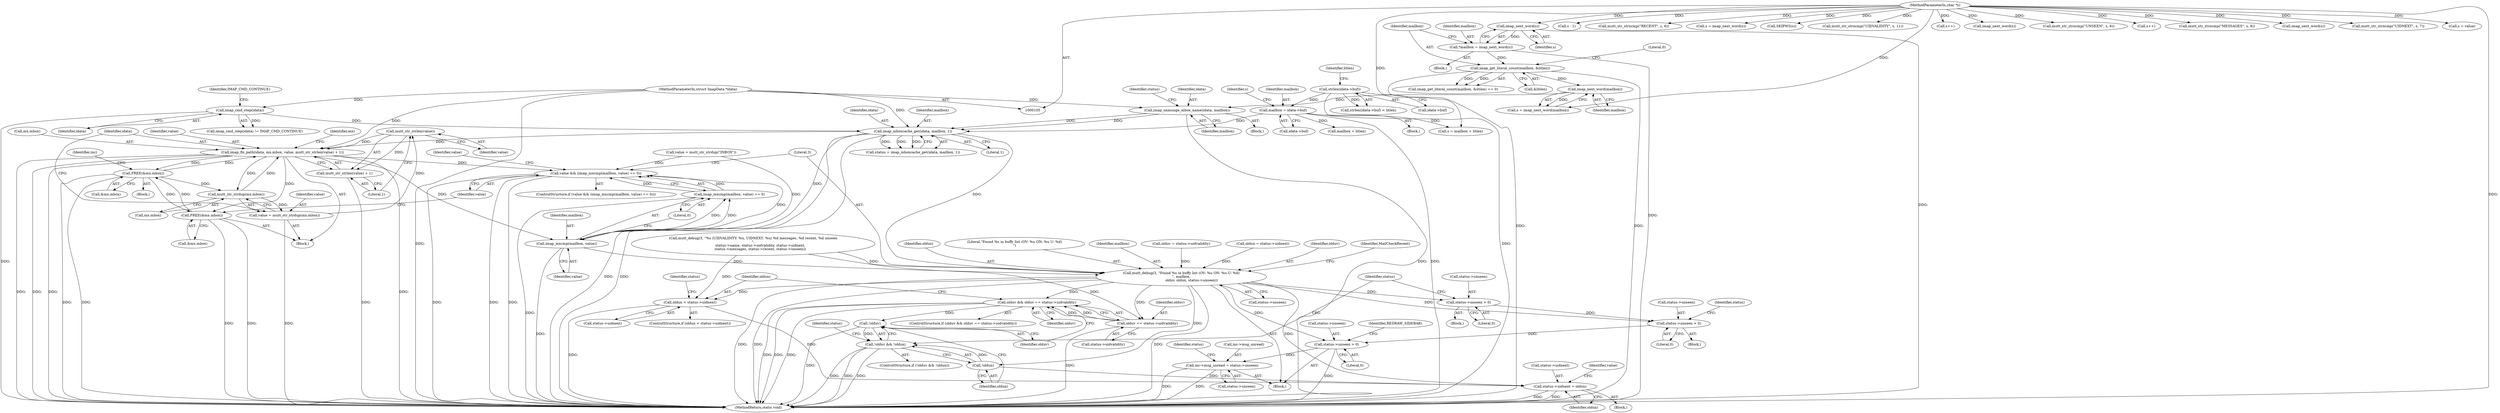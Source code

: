 digraph "0_neomutt_3c49c44be9b459d9c616bcaef6eb5d51298c1741@API" {
"1000468" [label="(Call,mutt_str_strlen(value))"];
"1000455" [label="(Call,value = mutt_str_strdup(mx.mbox))"];
"1000457" [label="(Call,mutt_str_strdup(mx.mbox))"];
"1000579" [label="(Call,FREE(&mx.mbox))"];
"1000471" [label="(Call,FREE(&mx.mbox))"];
"1000461" [label="(Call,imap_fix_path(idata, mx.mbox, value, mutt_str_strlen(value) + 1))"];
"1000202" [label="(Call,imap_mboxcache_get(idata, mailbox, 1))"];
"1000145" [label="(Call,imap_cmd_step(idata))"];
"1000106" [label="(MethodParameterIn,struct ImapData *idata)"];
"1000197" [label="(Call,imap_unmunge_mbox_name(idata, mailbox))"];
"1000189" [label="(Call,imap_next_word(mailbox))"];
"1000137" [label="(Call,imap_get_literal_count(mailbox, &litlen))"];
"1000131" [label="(Call,*mailbox = imap_next_word(s))"];
"1000133" [label="(Call,imap_next_word(s))"];
"1000107" [label="(MethodParameterIn,char *s)"];
"1000167" [label="(Call,mailbox = idata->buf)"];
"1000157" [label="(Call,strlen(idata->buf))"];
"1000468" [label="(Call,mutt_str_strlen(value))"];
"1000467" [label="(Call,mutt_str_strlen(value) + 1)"];
"1000482" [label="(Call,value && (imap_mxcmp(mailbox, value) == 0))"];
"1000485" [label="(Call,imap_mxcmp(mailbox, value))"];
"1000484" [label="(Call,imap_mxcmp(mailbox, value) == 0)"];
"1000490" [label="(Call,mutt_debug(3, \"Found %s in buffy list (OV: %u ON: %u U: %d)\n\", mailbox,\n                   olduv, oldun, status->unseen))"];
"1000503" [label="(Call,olduv && olduv == status->uidvalidity)"];
"1000525" [label="(Call,!olduv)"];
"1000524" [label="(Call,!olduv && !oldun)"];
"1000505" [label="(Call,olduv == status->uidvalidity)"];
"1000512" [label="(Call,oldun < status->uidnext)"];
"1000567" [label="(Call,status->uidnext = oldun)"];
"1000517" [label="(Call,status->unseen > 0)"];
"1000536" [label="(Call,status->unseen > 0)"];
"1000542" [label="(Call,status->unseen > 0)"];
"1000559" [label="(Call,inc->msg_unread = status->unseen)"];
"1000527" [label="(Call,!oldun)"];
"1000490" [label="(Call,mutt_debug(3, \"Found %s in buffy list (OV: %u ON: %u U: %d)\n\", mailbox,\n                   olduv, oldun, status->unseen))"];
"1000141" [label="(Literal,0)"];
"1000193" [label="(Call,s - 1)"];
"1000202" [label="(Call,imap_mboxcache_get(idata, mailbox, 1))"];
"1000491" [label="(Literal,3)"];
"1000295" [label="(Call,mutt_str_strncmp(\"RECENT\", s, 6))"];
"1000156" [label="(Call,strlen(idata->buf) < litlen)"];
"1000518" [label="(Call,status->unseen)"];
"1000532" [label="(Identifier,status)"];
"1000355" [label="(Call,s = imap_next_word(s))"];
"1000537" [label="(Call,status->unseen)"];
"1000157" [label="(Call,strlen(idata->buf))"];
"1000139" [label="(Call,&litlen)"];
"1000566" [label="(Block,)"];
"1000528" [label="(Identifier,oldun)"];
"1000186" [label="(Block,)"];
"1000461" [label="(Call,imap_fix_path(idata, mx.mbox, value, mutt_str_strlen(value) + 1))"];
"1000507" [label="(Call,status->uidvalidity)"];
"1000523" [label="(ControlStructure,if (!olduv && !oldun))"];
"1000477" [label="(Call,value = mutt_str_strdup(\"INBOX\"))"];
"1000454" [label="(Block,)"];
"1000200" [label="(Call,status = imap_mboxcache_get(idata, mailbox, 1))"];
"1000187" [label="(Call,s = imap_next_word(mailbox))"];
"1000106" [label="(MethodParameterIn,struct ImapData *idata)"];
"1000183" [label="(Call,SKIPWS(s))"];
"1000138" [label="(Identifier,mailbox)"];
"1000486" [label="(Identifier,mailbox)"];
"1000517" [label="(Call,status->unseen > 0)"];
"1000584" [label="(MethodReturn,static void)"];
"1000538" [label="(Identifier,status)"];
"1000471" [label="(Call,FREE(&mx.mbox))"];
"1000321" [label="(Call,mutt_str_strncmp(\"UIDVALIDITY\", s, 11))"];
"1000527" [label="(Call,!oldun)"];
"1000172" [label="(Call,s = mailbox + litlen)"];
"1000568" [label="(Call,status->uidnext)"];
"1000203" [label="(Identifier,idata)"];
"1000168" [label="(Identifier,mailbox)"];
"1000181" [label="(Call,s++)"];
"1000174" [label="(Call,mailbox + litlen)"];
"1000204" [label="(Identifier,mailbox)"];
"1000137" [label="(Call,imap_get_literal_count(mailbox, &litlen))"];
"1000147" [label="(Identifier,IMAP_CMD_CONTINUE)"];
"1000146" [label="(Identifier,idata)"];
"1000536" [label="(Call,status->unseen > 0)"];
"1000198" [label="(Identifier,idata)"];
"1000525" [label="(Call,!olduv)"];
"1000474" [label="(Identifier,mx)"];
"1000543" [label="(Call,status->unseen)"];
"1000408" [label="(Identifier,inc)"];
"1000513" [label="(Identifier,oldun)"];
"1000563" [label="(Call,status->unseen)"];
"1000578" [label="(Identifier,value)"];
"1000544" [label="(Identifier,status)"];
"1000161" [label="(Identifier,litlen)"];
"1000485" [label="(Call,imap_mxcmp(mailbox, value))"];
"1000526" [label="(Identifier,olduv)"];
"1000521" [label="(Literal,0)"];
"1000496" [label="(Call,status->unseen)"];
"1000359" [label="(Call,mutt_debug(3, \"%s (UIDVALIDITY: %u, UIDNEXT: %u) %d messages, %d recent, %d unseen\n\",\n             status->name, status->uidvalidity, status->uidnext,\n             status->messages, status->recent, status->unseen))"];
"1000546" [label="(Literal,0)"];
"1000173" [label="(Identifier,s)"];
"1000511" [label="(ControlStructure,if (oldun < status->uidnext))"];
"1000470" [label="(Literal,1)"];
"1000134" [label="(Identifier,s)"];
"1000357" [label="(Call,imap_next_word(s))"];
"1000169" [label="(Call,idata->buf)"];
"1000505" [label="(Call,olduv == status->uidvalidity)"];
"1000502" [label="(ControlStructure,if (olduv && olduv == status->uidvalidity))"];
"1000514" [label="(Call,status->uidnext)"];
"1000559" [label="(Call,inc->msg_unread = status->unseen)"];
"1000334" [label="(Call,mutt_str_strncmp(\"UNSEEN\", s, 6))"];
"1000569" [label="(Identifier,status)"];
"1000144" [label="(Call,imap_cmd_step(idata) != IMAP_CMD_CONTINUE)"];
"1000489" [label="(Block,)"];
"1000488" [label="(Literal,0)"];
"1000472" [label="(Call,&mx.mbox)"];
"1000458" [label="(Call,mx.mbox)"];
"1000580" [label="(Call,&mx.mbox)"];
"1000482" [label="(Call,value && (imap_mxcmp(mailbox, value) == 0))"];
"1000504" [label="(Identifier,olduv)"];
"1000466" [label="(Identifier,value)"];
"1000219" [label="(Call,s++)"];
"1000481" [label="(ControlStructure,if (value && (imap_mxcmp(mailbox, value) == 0)))"];
"1000412" [label="(Block,)"];
"1000542" [label="(Call,status->unseen > 0)"];
"1000492" [label="(Literal,\"Found %s in buffy list (OV: %u ON: %u U: %d)\n\")"];
"1000510" [label="(Block,)"];
"1000512" [label="(Call,oldun < status->uidnext)"];
"1000579" [label="(Call,FREE(&mx.mbox))"];
"1000131" [label="(Call,*mailbox = imap_next_word(s))"];
"1000493" [label="(Identifier,mailbox)"];
"1000132" [label="(Identifier,mailbox)"];
"1000457" [label="(Call,mutt_str_strdup(mx.mbox))"];
"1000278" [label="(Call,mutt_str_strncmp(\"MESSAGES\", s, 8))"];
"1000469" [label="(Identifier,value)"];
"1000549" [label="(Identifier,REDRAW_SIDEBAR)"];
"1000540" [label="(Literal,0)"];
"1000524" [label="(Call,!olduv && !oldun)"];
"1000455" [label="(Call,value = mutt_str_strdup(mx.mbox))"];
"1000145" [label="(Call,imap_cmd_step(idata))"];
"1000206" [label="(Call,olduv = status->uidvalidity)"];
"1000142" [label="(Block,)"];
"1000205" [label="(Literal,1)"];
"1000456" [label="(Identifier,value)"];
"1000238" [label="(Call,imap_next_word(s))"];
"1000308" [label="(Call,mutt_str_strncmp(\"UIDNEXT\", s, 7))"];
"1000201" [label="(Identifier,status)"];
"1000467" [label="(Call,mutt_str_strlen(value) + 1)"];
"1000211" [label="(Call,oldun = status->uidnext)"];
"1000167" [label="(Call,mailbox = idata->buf)"];
"1000494" [label="(Identifier,olduv)"];
"1000483" [label="(Identifier,value)"];
"1000500" [label="(Identifier,MailCheckRecent)"];
"1000462" [label="(Identifier,idata)"];
"1000519" [label="(Identifier,status)"];
"1000574" [label="(Identifier,value)"];
"1000567" [label="(Call,status->uidnext = oldun)"];
"1000197" [label="(Call,imap_unmunge_mbox_name(idata, mailbox))"];
"1000189" [label="(Call,imap_next_word(mailbox))"];
"1000506" [label="(Identifier,olduv)"];
"1000571" [label="(Identifier,oldun)"];
"1000107" [label="(MethodParameterIn,char *s)"];
"1000190" [label="(Identifier,mailbox)"];
"1000463" [label="(Call,mx.mbox)"];
"1000136" [label="(Call,imap_get_literal_count(mailbox, &litlen) == 0)"];
"1000560" [label="(Call,inc->msg_unread)"];
"1000503" [label="(Call,olduv && olduv == status->uidvalidity)"];
"1000484" [label="(Call,imap_mxcmp(mailbox, value) == 0)"];
"1000468" [label="(Call,mutt_str_strlen(value))"];
"1000133" [label="(Call,imap_next_word(s))"];
"1000158" [label="(Call,idata->buf)"];
"1000199" [label="(Identifier,mailbox)"];
"1000501" [label="(Block,)"];
"1000344" [label="(Call,s = value)"];
"1000108" [label="(Block,)"];
"1000487" [label="(Identifier,value)"];
"1000495" [label="(Identifier,oldun)"];
"1000468" -> "1000467"  [label="AST: "];
"1000468" -> "1000469"  [label="CFG: "];
"1000469" -> "1000468"  [label="AST: "];
"1000470" -> "1000468"  [label="CFG: "];
"1000468" -> "1000461"  [label="DDG: "];
"1000468" -> "1000467"  [label="DDG: "];
"1000455" -> "1000468"  [label="DDG: "];
"1000455" -> "1000454"  [label="AST: "];
"1000455" -> "1000457"  [label="CFG: "];
"1000456" -> "1000455"  [label="AST: "];
"1000457" -> "1000455"  [label="AST: "];
"1000462" -> "1000455"  [label="CFG: "];
"1000455" -> "1000584"  [label="DDG: "];
"1000457" -> "1000455"  [label="DDG: "];
"1000457" -> "1000458"  [label="CFG: "];
"1000458" -> "1000457"  [label="AST: "];
"1000579" -> "1000457"  [label="DDG: "];
"1000461" -> "1000457"  [label="DDG: "];
"1000457" -> "1000461"  [label="DDG: "];
"1000579" -> "1000412"  [label="AST: "];
"1000579" -> "1000580"  [label="CFG: "];
"1000580" -> "1000579"  [label="AST: "];
"1000408" -> "1000579"  [label="CFG: "];
"1000579" -> "1000584"  [label="DDG: "];
"1000579" -> "1000584"  [label="DDG: "];
"1000579" -> "1000461"  [label="DDG: "];
"1000579" -> "1000471"  [label="DDG: "];
"1000471" -> "1000579"  [label="DDG: "];
"1000461" -> "1000579"  [label="DDG: "];
"1000471" -> "1000454"  [label="AST: "];
"1000471" -> "1000472"  [label="CFG: "];
"1000472" -> "1000471"  [label="AST: "];
"1000483" -> "1000471"  [label="CFG: "];
"1000471" -> "1000584"  [label="DDG: "];
"1000471" -> "1000584"  [label="DDG: "];
"1000461" -> "1000471"  [label="DDG: "];
"1000461" -> "1000454"  [label="AST: "];
"1000461" -> "1000467"  [label="CFG: "];
"1000462" -> "1000461"  [label="AST: "];
"1000463" -> "1000461"  [label="AST: "];
"1000466" -> "1000461"  [label="AST: "];
"1000467" -> "1000461"  [label="AST: "];
"1000474" -> "1000461"  [label="CFG: "];
"1000461" -> "1000584"  [label="DDG: "];
"1000461" -> "1000584"  [label="DDG: "];
"1000461" -> "1000584"  [label="DDG: "];
"1000461" -> "1000584"  [label="DDG: "];
"1000202" -> "1000461"  [label="DDG: "];
"1000106" -> "1000461"  [label="DDG: "];
"1000461" -> "1000482"  [label="DDG: "];
"1000461" -> "1000485"  [label="DDG: "];
"1000202" -> "1000200"  [label="AST: "];
"1000202" -> "1000205"  [label="CFG: "];
"1000203" -> "1000202"  [label="AST: "];
"1000204" -> "1000202"  [label="AST: "];
"1000205" -> "1000202"  [label="AST: "];
"1000200" -> "1000202"  [label="CFG: "];
"1000202" -> "1000584"  [label="DDG: "];
"1000202" -> "1000584"  [label="DDG: "];
"1000202" -> "1000200"  [label="DDG: "];
"1000202" -> "1000200"  [label="DDG: "];
"1000202" -> "1000200"  [label="DDG: "];
"1000145" -> "1000202"  [label="DDG: "];
"1000197" -> "1000202"  [label="DDG: "];
"1000197" -> "1000202"  [label="DDG: "];
"1000106" -> "1000202"  [label="DDG: "];
"1000167" -> "1000202"  [label="DDG: "];
"1000202" -> "1000485"  [label="DDG: "];
"1000202" -> "1000490"  [label="DDG: "];
"1000145" -> "1000144"  [label="AST: "];
"1000145" -> "1000146"  [label="CFG: "];
"1000146" -> "1000145"  [label="AST: "];
"1000147" -> "1000145"  [label="CFG: "];
"1000145" -> "1000584"  [label="DDG: "];
"1000145" -> "1000144"  [label="DDG: "];
"1000106" -> "1000145"  [label="DDG: "];
"1000106" -> "1000105"  [label="AST: "];
"1000106" -> "1000584"  [label="DDG: "];
"1000106" -> "1000197"  [label="DDG: "];
"1000197" -> "1000186"  [label="AST: "];
"1000197" -> "1000199"  [label="CFG: "];
"1000198" -> "1000197"  [label="AST: "];
"1000199" -> "1000197"  [label="AST: "];
"1000201" -> "1000197"  [label="CFG: "];
"1000197" -> "1000584"  [label="DDG: "];
"1000189" -> "1000197"  [label="DDG: "];
"1000189" -> "1000187"  [label="AST: "];
"1000189" -> "1000190"  [label="CFG: "];
"1000190" -> "1000189"  [label="AST: "];
"1000187" -> "1000189"  [label="CFG: "];
"1000189" -> "1000187"  [label="DDG: "];
"1000137" -> "1000189"  [label="DDG: "];
"1000137" -> "1000136"  [label="AST: "];
"1000137" -> "1000139"  [label="CFG: "];
"1000138" -> "1000137"  [label="AST: "];
"1000139" -> "1000137"  [label="AST: "];
"1000141" -> "1000137"  [label="CFG: "];
"1000137" -> "1000584"  [label="DDG: "];
"1000137" -> "1000584"  [label="DDG: "];
"1000137" -> "1000136"  [label="DDG: "];
"1000137" -> "1000136"  [label="DDG: "];
"1000131" -> "1000137"  [label="DDG: "];
"1000131" -> "1000108"  [label="AST: "];
"1000131" -> "1000133"  [label="CFG: "];
"1000132" -> "1000131"  [label="AST: "];
"1000133" -> "1000131"  [label="AST: "];
"1000138" -> "1000131"  [label="CFG: "];
"1000131" -> "1000584"  [label="DDG: "];
"1000133" -> "1000131"  [label="DDG: "];
"1000133" -> "1000134"  [label="CFG: "];
"1000134" -> "1000133"  [label="AST: "];
"1000133" -> "1000584"  [label="DDG: "];
"1000107" -> "1000133"  [label="DDG: "];
"1000107" -> "1000105"  [label="AST: "];
"1000107" -> "1000584"  [label="DDG: "];
"1000107" -> "1000172"  [label="DDG: "];
"1000107" -> "1000181"  [label="DDG: "];
"1000107" -> "1000183"  [label="DDG: "];
"1000107" -> "1000187"  [label="DDG: "];
"1000107" -> "1000193"  [label="DDG: "];
"1000107" -> "1000219"  [label="DDG: "];
"1000107" -> "1000238"  [label="DDG: "];
"1000107" -> "1000278"  [label="DDG: "];
"1000107" -> "1000295"  [label="DDG: "];
"1000107" -> "1000308"  [label="DDG: "];
"1000107" -> "1000321"  [label="DDG: "];
"1000107" -> "1000334"  [label="DDG: "];
"1000107" -> "1000344"  [label="DDG: "];
"1000107" -> "1000355"  [label="DDG: "];
"1000107" -> "1000357"  [label="DDG: "];
"1000167" -> "1000142"  [label="AST: "];
"1000167" -> "1000169"  [label="CFG: "];
"1000168" -> "1000167"  [label="AST: "];
"1000169" -> "1000167"  [label="AST: "];
"1000173" -> "1000167"  [label="CFG: "];
"1000167" -> "1000584"  [label="DDG: "];
"1000157" -> "1000167"  [label="DDG: "];
"1000167" -> "1000172"  [label="DDG: "];
"1000167" -> "1000174"  [label="DDG: "];
"1000157" -> "1000156"  [label="AST: "];
"1000157" -> "1000158"  [label="CFG: "];
"1000158" -> "1000157"  [label="AST: "];
"1000161" -> "1000157"  [label="CFG: "];
"1000157" -> "1000584"  [label="DDG: "];
"1000157" -> "1000156"  [label="DDG: "];
"1000467" -> "1000470"  [label="CFG: "];
"1000470" -> "1000467"  [label="AST: "];
"1000467" -> "1000584"  [label="DDG: "];
"1000482" -> "1000481"  [label="AST: "];
"1000482" -> "1000483"  [label="CFG: "];
"1000482" -> "1000484"  [label="CFG: "];
"1000483" -> "1000482"  [label="AST: "];
"1000484" -> "1000482"  [label="AST: "];
"1000491" -> "1000482"  [label="CFG: "];
"1000578" -> "1000482"  [label="CFG: "];
"1000482" -> "1000584"  [label="DDG: "];
"1000482" -> "1000584"  [label="DDG: "];
"1000482" -> "1000584"  [label="DDG: "];
"1000477" -> "1000482"  [label="DDG: "];
"1000485" -> "1000482"  [label="DDG: "];
"1000484" -> "1000482"  [label="DDG: "];
"1000484" -> "1000482"  [label="DDG: "];
"1000485" -> "1000484"  [label="AST: "];
"1000485" -> "1000487"  [label="CFG: "];
"1000486" -> "1000485"  [label="AST: "];
"1000487" -> "1000485"  [label="AST: "];
"1000488" -> "1000485"  [label="CFG: "];
"1000485" -> "1000584"  [label="DDG: "];
"1000485" -> "1000484"  [label="DDG: "];
"1000485" -> "1000484"  [label="DDG: "];
"1000477" -> "1000485"  [label="DDG: "];
"1000485" -> "1000490"  [label="DDG: "];
"1000484" -> "1000488"  [label="CFG: "];
"1000488" -> "1000484"  [label="AST: "];
"1000484" -> "1000584"  [label="DDG: "];
"1000490" -> "1000489"  [label="AST: "];
"1000490" -> "1000496"  [label="CFG: "];
"1000491" -> "1000490"  [label="AST: "];
"1000492" -> "1000490"  [label="AST: "];
"1000493" -> "1000490"  [label="AST: "];
"1000494" -> "1000490"  [label="AST: "];
"1000495" -> "1000490"  [label="AST: "];
"1000496" -> "1000490"  [label="AST: "];
"1000500" -> "1000490"  [label="CFG: "];
"1000490" -> "1000584"  [label="DDG: "];
"1000490" -> "1000584"  [label="DDG: "];
"1000490" -> "1000584"  [label="DDG: "];
"1000206" -> "1000490"  [label="DDG: "];
"1000211" -> "1000490"  [label="DDG: "];
"1000359" -> "1000490"  [label="DDG: "];
"1000490" -> "1000503"  [label="DDG: "];
"1000490" -> "1000505"  [label="DDG: "];
"1000490" -> "1000512"  [label="DDG: "];
"1000490" -> "1000517"  [label="DDG: "];
"1000490" -> "1000527"  [label="DDG: "];
"1000490" -> "1000536"  [label="DDG: "];
"1000490" -> "1000542"  [label="DDG: "];
"1000490" -> "1000567"  [label="DDG: "];
"1000503" -> "1000502"  [label="AST: "];
"1000503" -> "1000504"  [label="CFG: "];
"1000503" -> "1000505"  [label="CFG: "];
"1000504" -> "1000503"  [label="AST: "];
"1000505" -> "1000503"  [label="AST: "];
"1000513" -> "1000503"  [label="CFG: "];
"1000526" -> "1000503"  [label="CFG: "];
"1000503" -> "1000584"  [label="DDG: "];
"1000503" -> "1000584"  [label="DDG: "];
"1000503" -> "1000584"  [label="DDG: "];
"1000505" -> "1000503"  [label="DDG: "];
"1000505" -> "1000503"  [label="DDG: "];
"1000503" -> "1000525"  [label="DDG: "];
"1000525" -> "1000524"  [label="AST: "];
"1000525" -> "1000526"  [label="CFG: "];
"1000526" -> "1000525"  [label="AST: "];
"1000528" -> "1000525"  [label="CFG: "];
"1000524" -> "1000525"  [label="CFG: "];
"1000525" -> "1000584"  [label="DDG: "];
"1000525" -> "1000524"  [label="DDG: "];
"1000524" -> "1000523"  [label="AST: "];
"1000524" -> "1000527"  [label="CFG: "];
"1000527" -> "1000524"  [label="AST: "];
"1000532" -> "1000524"  [label="CFG: "];
"1000538" -> "1000524"  [label="CFG: "];
"1000524" -> "1000584"  [label="DDG: "];
"1000524" -> "1000584"  [label="DDG: "];
"1000524" -> "1000584"  [label="DDG: "];
"1000527" -> "1000524"  [label="DDG: "];
"1000505" -> "1000507"  [label="CFG: "];
"1000506" -> "1000505"  [label="AST: "];
"1000507" -> "1000505"  [label="AST: "];
"1000505" -> "1000584"  [label="DDG: "];
"1000359" -> "1000505"  [label="DDG: "];
"1000512" -> "1000511"  [label="AST: "];
"1000512" -> "1000514"  [label="CFG: "];
"1000513" -> "1000512"  [label="AST: "];
"1000514" -> "1000512"  [label="AST: "];
"1000519" -> "1000512"  [label="CFG: "];
"1000512" -> "1000584"  [label="DDG: "];
"1000359" -> "1000512"  [label="DDG: "];
"1000512" -> "1000567"  [label="DDG: "];
"1000567" -> "1000566"  [label="AST: "];
"1000567" -> "1000571"  [label="CFG: "];
"1000568" -> "1000567"  [label="AST: "];
"1000571" -> "1000567"  [label="AST: "];
"1000574" -> "1000567"  [label="CFG: "];
"1000567" -> "1000584"  [label="DDG: "];
"1000567" -> "1000584"  [label="DDG: "];
"1000527" -> "1000567"  [label="DDG: "];
"1000517" -> "1000510"  [label="AST: "];
"1000517" -> "1000521"  [label="CFG: "];
"1000518" -> "1000517"  [label="AST: "];
"1000521" -> "1000517"  [label="AST: "];
"1000538" -> "1000517"  [label="CFG: "];
"1000517" -> "1000536"  [label="DDG: "];
"1000536" -> "1000501"  [label="AST: "];
"1000536" -> "1000540"  [label="CFG: "];
"1000537" -> "1000536"  [label="AST: "];
"1000540" -> "1000536"  [label="AST: "];
"1000544" -> "1000536"  [label="CFG: "];
"1000536" -> "1000542"  [label="DDG: "];
"1000542" -> "1000489"  [label="AST: "];
"1000542" -> "1000546"  [label="CFG: "];
"1000543" -> "1000542"  [label="AST: "];
"1000546" -> "1000542"  [label="AST: "];
"1000549" -> "1000542"  [label="CFG: "];
"1000542" -> "1000584"  [label="DDG: "];
"1000542" -> "1000559"  [label="DDG: "];
"1000559" -> "1000489"  [label="AST: "];
"1000559" -> "1000563"  [label="CFG: "];
"1000560" -> "1000559"  [label="AST: "];
"1000563" -> "1000559"  [label="AST: "];
"1000569" -> "1000559"  [label="CFG: "];
"1000559" -> "1000584"  [label="DDG: "];
"1000559" -> "1000584"  [label="DDG: "];
"1000527" -> "1000528"  [label="CFG: "];
"1000528" -> "1000527"  [label="AST: "];
}

